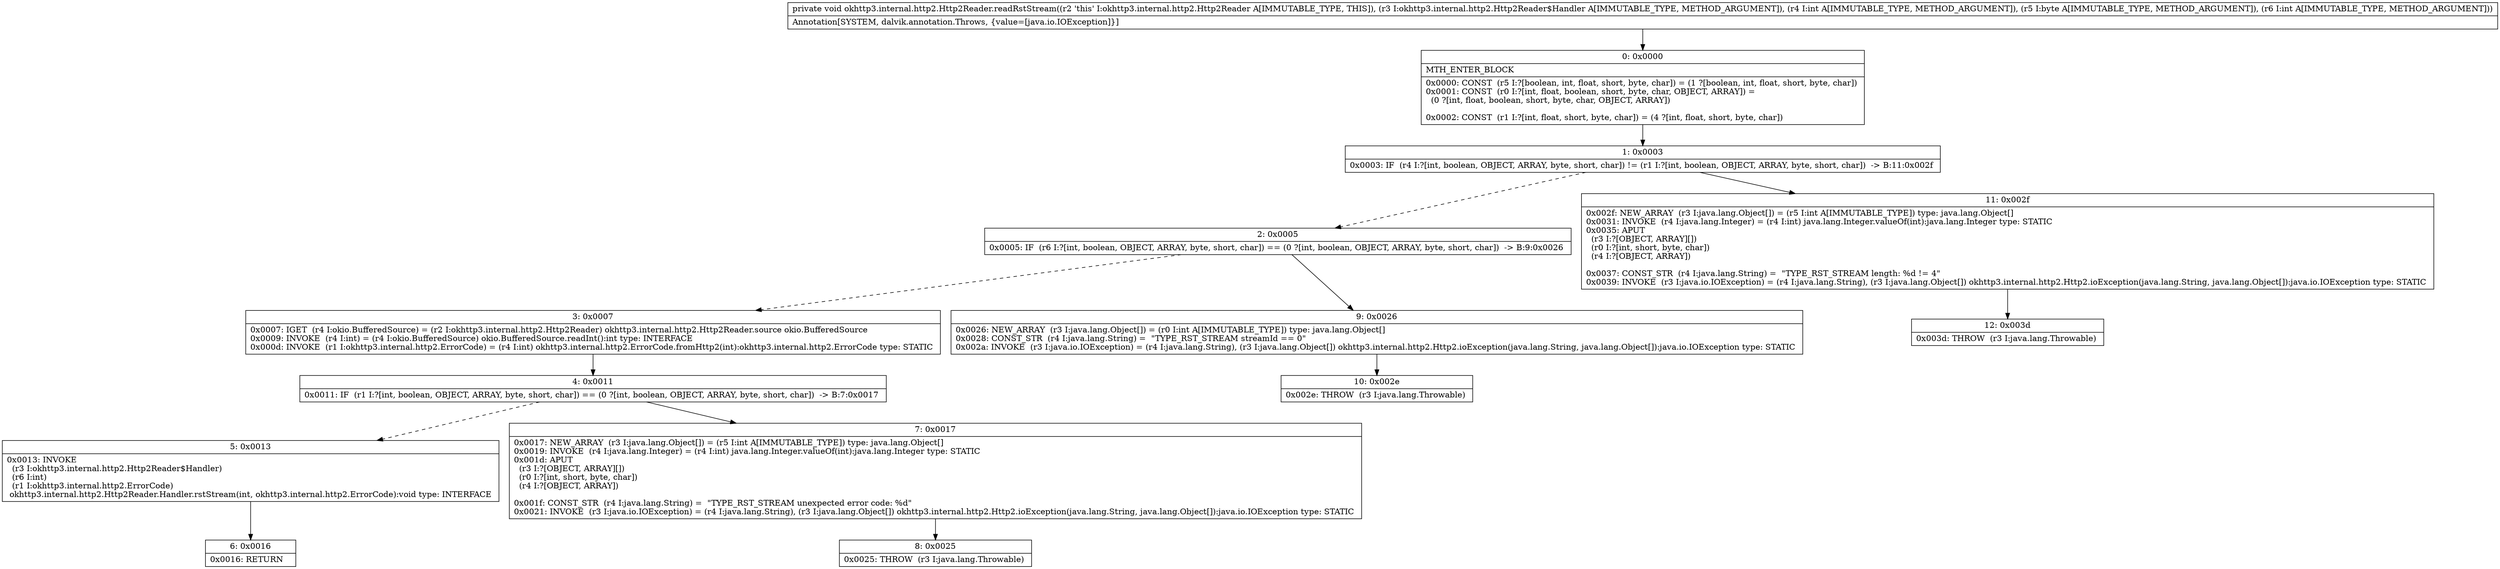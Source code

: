 digraph "CFG forokhttp3.internal.http2.Http2Reader.readRstStream(Lokhttp3\/internal\/http2\/Http2Reader$Handler;IBI)V" {
Node_0 [shape=record,label="{0\:\ 0x0000|MTH_ENTER_BLOCK\l|0x0000: CONST  (r5 I:?[boolean, int, float, short, byte, char]) = (1 ?[boolean, int, float, short, byte, char]) \l0x0001: CONST  (r0 I:?[int, float, boolean, short, byte, char, OBJECT, ARRAY]) = \l  (0 ?[int, float, boolean, short, byte, char, OBJECT, ARRAY])\l \l0x0002: CONST  (r1 I:?[int, float, short, byte, char]) = (4 ?[int, float, short, byte, char]) \l}"];
Node_1 [shape=record,label="{1\:\ 0x0003|0x0003: IF  (r4 I:?[int, boolean, OBJECT, ARRAY, byte, short, char]) != (r1 I:?[int, boolean, OBJECT, ARRAY, byte, short, char])  \-\> B:11:0x002f \l}"];
Node_2 [shape=record,label="{2\:\ 0x0005|0x0005: IF  (r6 I:?[int, boolean, OBJECT, ARRAY, byte, short, char]) == (0 ?[int, boolean, OBJECT, ARRAY, byte, short, char])  \-\> B:9:0x0026 \l}"];
Node_3 [shape=record,label="{3\:\ 0x0007|0x0007: IGET  (r4 I:okio.BufferedSource) = (r2 I:okhttp3.internal.http2.Http2Reader) okhttp3.internal.http2.Http2Reader.source okio.BufferedSource \l0x0009: INVOKE  (r4 I:int) = (r4 I:okio.BufferedSource) okio.BufferedSource.readInt():int type: INTERFACE \l0x000d: INVOKE  (r1 I:okhttp3.internal.http2.ErrorCode) = (r4 I:int) okhttp3.internal.http2.ErrorCode.fromHttp2(int):okhttp3.internal.http2.ErrorCode type: STATIC \l}"];
Node_4 [shape=record,label="{4\:\ 0x0011|0x0011: IF  (r1 I:?[int, boolean, OBJECT, ARRAY, byte, short, char]) == (0 ?[int, boolean, OBJECT, ARRAY, byte, short, char])  \-\> B:7:0x0017 \l}"];
Node_5 [shape=record,label="{5\:\ 0x0013|0x0013: INVOKE  \l  (r3 I:okhttp3.internal.http2.Http2Reader$Handler)\l  (r6 I:int)\l  (r1 I:okhttp3.internal.http2.ErrorCode)\l okhttp3.internal.http2.Http2Reader.Handler.rstStream(int, okhttp3.internal.http2.ErrorCode):void type: INTERFACE \l}"];
Node_6 [shape=record,label="{6\:\ 0x0016|0x0016: RETURN   \l}"];
Node_7 [shape=record,label="{7\:\ 0x0017|0x0017: NEW_ARRAY  (r3 I:java.lang.Object[]) = (r5 I:int A[IMMUTABLE_TYPE]) type: java.lang.Object[] \l0x0019: INVOKE  (r4 I:java.lang.Integer) = (r4 I:int) java.lang.Integer.valueOf(int):java.lang.Integer type: STATIC \l0x001d: APUT  \l  (r3 I:?[OBJECT, ARRAY][])\l  (r0 I:?[int, short, byte, char])\l  (r4 I:?[OBJECT, ARRAY])\l \l0x001f: CONST_STR  (r4 I:java.lang.String) =  \"TYPE_RST_STREAM unexpected error code: %d\" \l0x0021: INVOKE  (r3 I:java.io.IOException) = (r4 I:java.lang.String), (r3 I:java.lang.Object[]) okhttp3.internal.http2.Http2.ioException(java.lang.String, java.lang.Object[]):java.io.IOException type: STATIC \l}"];
Node_8 [shape=record,label="{8\:\ 0x0025|0x0025: THROW  (r3 I:java.lang.Throwable) \l}"];
Node_9 [shape=record,label="{9\:\ 0x0026|0x0026: NEW_ARRAY  (r3 I:java.lang.Object[]) = (r0 I:int A[IMMUTABLE_TYPE]) type: java.lang.Object[] \l0x0028: CONST_STR  (r4 I:java.lang.String) =  \"TYPE_RST_STREAM streamId == 0\" \l0x002a: INVOKE  (r3 I:java.io.IOException) = (r4 I:java.lang.String), (r3 I:java.lang.Object[]) okhttp3.internal.http2.Http2.ioException(java.lang.String, java.lang.Object[]):java.io.IOException type: STATIC \l}"];
Node_10 [shape=record,label="{10\:\ 0x002e|0x002e: THROW  (r3 I:java.lang.Throwable) \l}"];
Node_11 [shape=record,label="{11\:\ 0x002f|0x002f: NEW_ARRAY  (r3 I:java.lang.Object[]) = (r5 I:int A[IMMUTABLE_TYPE]) type: java.lang.Object[] \l0x0031: INVOKE  (r4 I:java.lang.Integer) = (r4 I:int) java.lang.Integer.valueOf(int):java.lang.Integer type: STATIC \l0x0035: APUT  \l  (r3 I:?[OBJECT, ARRAY][])\l  (r0 I:?[int, short, byte, char])\l  (r4 I:?[OBJECT, ARRAY])\l \l0x0037: CONST_STR  (r4 I:java.lang.String) =  \"TYPE_RST_STREAM length: %d != 4\" \l0x0039: INVOKE  (r3 I:java.io.IOException) = (r4 I:java.lang.String), (r3 I:java.lang.Object[]) okhttp3.internal.http2.Http2.ioException(java.lang.String, java.lang.Object[]):java.io.IOException type: STATIC \l}"];
Node_12 [shape=record,label="{12\:\ 0x003d|0x003d: THROW  (r3 I:java.lang.Throwable) \l}"];
MethodNode[shape=record,label="{private void okhttp3.internal.http2.Http2Reader.readRstStream((r2 'this' I:okhttp3.internal.http2.Http2Reader A[IMMUTABLE_TYPE, THIS]), (r3 I:okhttp3.internal.http2.Http2Reader$Handler A[IMMUTABLE_TYPE, METHOD_ARGUMENT]), (r4 I:int A[IMMUTABLE_TYPE, METHOD_ARGUMENT]), (r5 I:byte A[IMMUTABLE_TYPE, METHOD_ARGUMENT]), (r6 I:int A[IMMUTABLE_TYPE, METHOD_ARGUMENT]))  | Annotation[SYSTEM, dalvik.annotation.Throws, \{value=[java.io.IOException]\}]\l}"];
MethodNode -> Node_0;
Node_0 -> Node_1;
Node_1 -> Node_2[style=dashed];
Node_1 -> Node_11;
Node_2 -> Node_3[style=dashed];
Node_2 -> Node_9;
Node_3 -> Node_4;
Node_4 -> Node_5[style=dashed];
Node_4 -> Node_7;
Node_5 -> Node_6;
Node_7 -> Node_8;
Node_9 -> Node_10;
Node_11 -> Node_12;
}

